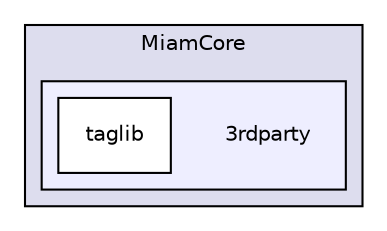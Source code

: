 digraph "code/MiamCore/3rdparty" {
  compound=true
  node [ fontsize="10", fontname="Helvetica"];
  edge [ labelfontsize="10", labelfontname="Helvetica"];
  subgraph clusterdir_8286ec72a985a42cf2222f74d6469280 {
    graph [ bgcolor="#ddddee", pencolor="black", label="MiamCore" fontname="Helvetica", fontsize="10", URL="dir_8286ec72a985a42cf2222f74d6469280.html"]
  subgraph clusterdir_5f54856071fafa3ed28e7ecf23a68007 {
    graph [ bgcolor="#eeeeff", pencolor="black", label="" URL="dir_5f54856071fafa3ed28e7ecf23a68007.html"];
    dir_5f54856071fafa3ed28e7ecf23a68007 [shape=plaintext label="3rdparty"];
    dir_c9d57739e2e9a548a47373881496d899 [shape=box label="taglib" color="black" fillcolor="white" style="filled" URL="dir_c9d57739e2e9a548a47373881496d899.html"];
  }
  }
}
